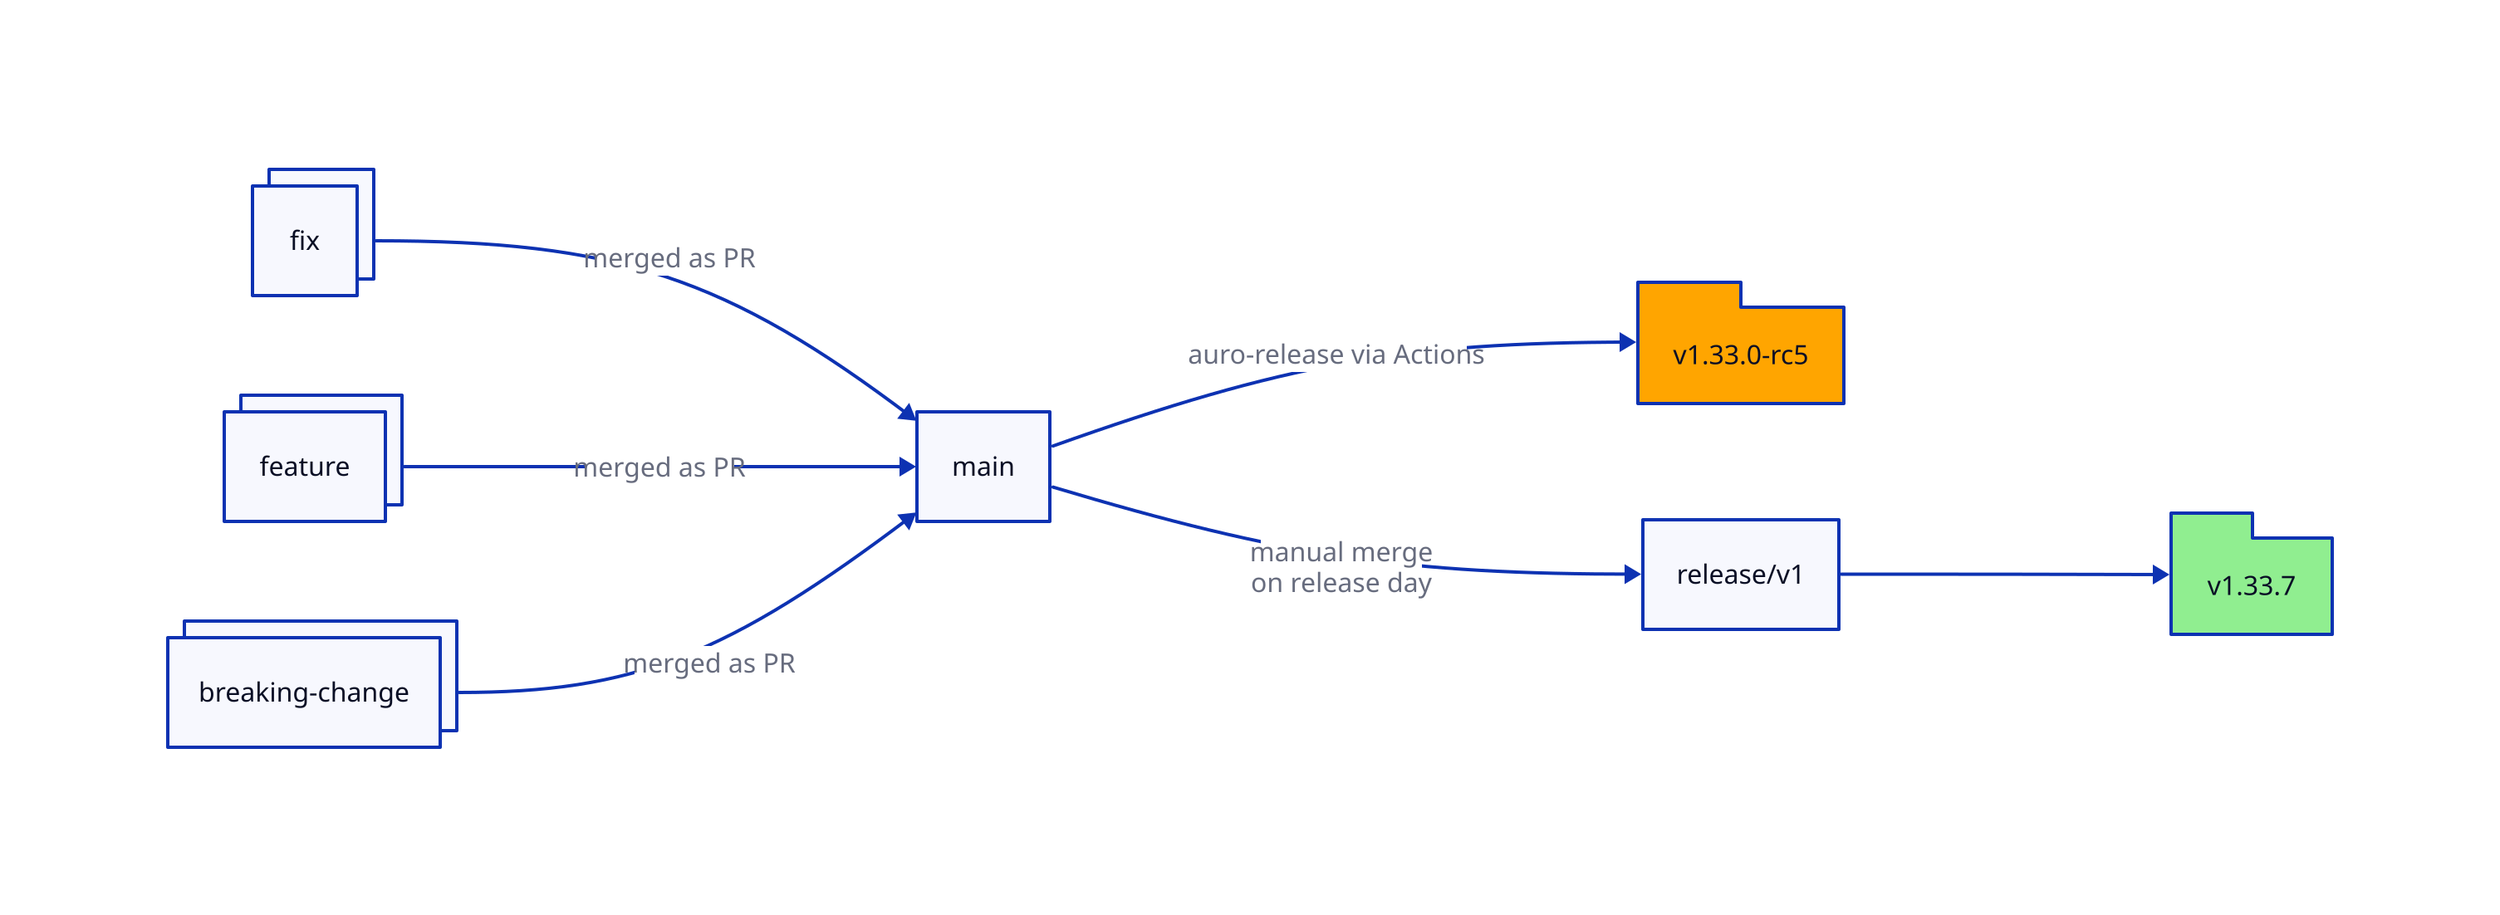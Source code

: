 direction: right

main

fix: {
  style.multiple: true
}

feature: {
  style.multiple: true
}

breaking-change: {
  style.multiple: true
}

v1337: {
  label: v1.33.7
  shape: package
  style.fill: lightgreen
}

v1320-rc5: {
  label: v1.33.0-rc5
  shape: package
  style.fill: orange
}

fix -> main: merged as PR
feature -> main: merged as PR
breaking-change -> main: merged as PR

main -> v1320-rc5: auro-release via Actions

main -> release/v1: manual merge\non release day

release/v1 -> v1337
